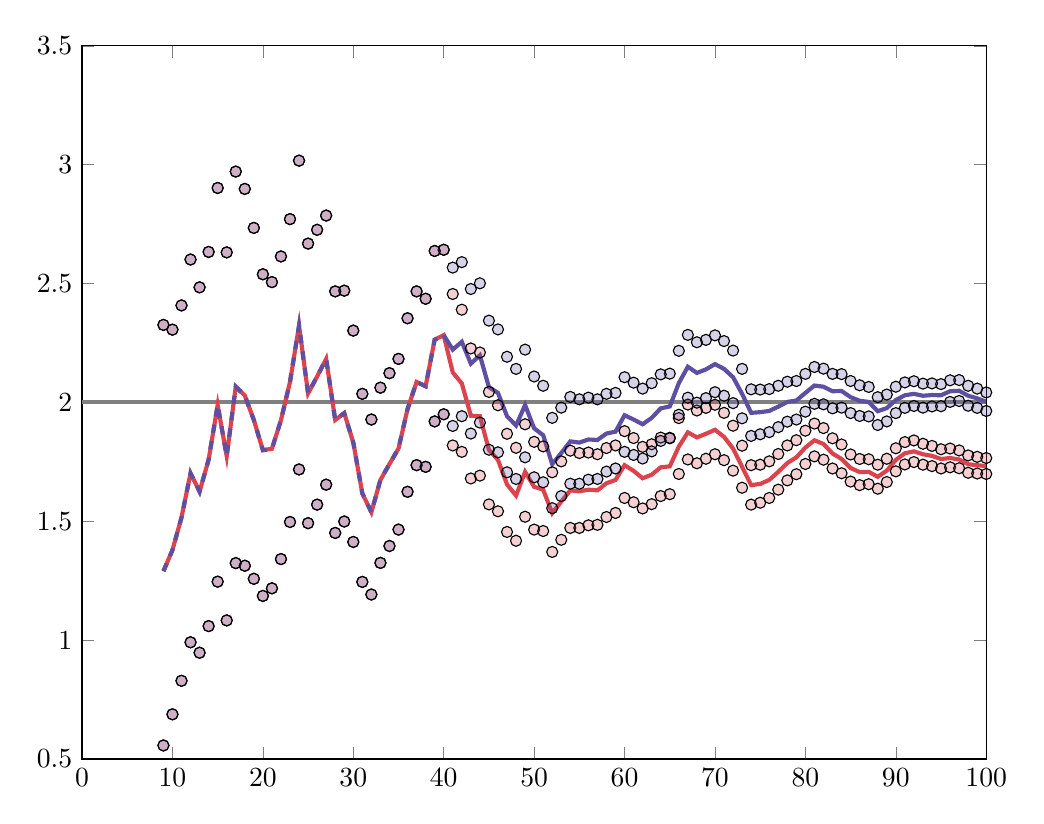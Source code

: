 % This file was created by matlab2tikz.
%
%The latest updates can be retrieved from
%  http://www.mathworks.com/matlabcentral/fileexchange/22022-matlab2tikz-matlab2tikz
%where you can also make suggestions and rate matlab2tikz.
%
\definecolor{mycolor1}{rgb}{0.853,0.265,0.308}%
\definecolor{mycolor2}{rgb}{0.369,0.31,0.635}%
%
\begin{tikzpicture}

\begin{axis}[%
width=4.521in,
height=3.566in,
at={(0.758in,0.481in)},
scale only axis,
xmin=0,
xmax=100,
ymin=0.5,
ymax=3.5,
axis background/.style={fill=white}
]
\addplot [color=gray, line width=1.5pt, forget plot]
  table[row sep=crcr]{%
0	2\\
100	2\\
};

\addplot[area legend, draw=none, only marks, fill=mycolor1, fill opacity=0.25, forget plot]
table[row sep=crcr] {%
x	y\\
9	0.557\\
10	0.688\\
11	0.829\\
12	0.991\\
13	0.947\\
14	1.059\\
15	1.246\\
16	1.083\\
17	1.324\\
18	1.313\\
19	1.258\\
20	1.186\\
21	1.218\\
22	1.341\\
23	1.497\\
24	1.718\\
25	1.492\\
26	1.57\\
27	1.654\\
28	1.451\\
29	1.499\\
30	1.413\\
31	1.245\\
32	1.192\\
33	1.325\\
34	1.396\\
35	1.465\\
36	1.624\\
37	1.736\\
38	1.729\\
39	1.92\\
40	1.95\\
41	1.819\\
42	1.792\\
43	1.68\\
44	1.692\\
45	1.571\\
46	1.542\\
47	1.455\\
48	1.418\\
49	1.519\\
50	1.465\\
51	1.459\\
52	1.371\\
53	1.422\\
54	1.472\\
55	1.472\\
56	1.483\\
57	1.485\\
58	1.518\\
59	1.535\\
60	1.598\\
61	1.58\\
62	1.554\\
63	1.572\\
64	1.606\\
65	1.614\\
66	1.699\\
67	1.76\\
68	1.744\\
69	1.763\\
70	1.782\\
71	1.757\\
72	1.713\\
73	1.641\\
74	1.57\\
75	1.578\\
76	1.598\\
77	1.633\\
78	1.672\\
79	1.698\\
80	1.741\\
81	1.773\\
82	1.759\\
83	1.722\\
84	1.702\\
85	1.667\\
86	1.652\\
87	1.656\\
88	1.637\\
89	1.665\\
90	1.71\\
91	1.739\\
92	1.749\\
93	1.738\\
94	1.732\\
95	1.722\\
96	1.727\\
97	1.723\\
98	1.704\\
99	1.701\\
100	1.699\\
100	1.766\\
99	1.771\\
98	1.777\\
97	1.798\\
96	1.806\\
95	1.803\\
94	1.817\\
93	1.826\\
92	1.84\\
91	1.833\\
90	1.807\\
89	1.763\\
88	1.738\\
87	1.761\\
86	1.762\\
85	1.781\\
84	1.823\\
83	1.849\\
82	1.892\\
81	1.911\\
80	1.881\\
79	1.841\\
78	1.819\\
77	1.783\\
76	1.752\\
75	1.738\\
74	1.736\\
73	1.818\\
72	1.902\\
71	1.956\\
70	1.99\\
69	1.977\\
68	1.966\\
67	1.991\\
66	1.934\\
65	1.851\\
64	1.852\\
63	1.824\\
62	1.813\\
61	1.85\\
60	1.879\\
59	1.819\\
58	1.808\\
57	1.782\\
56	1.789\\
55	1.787\\
54	1.797\\
53	1.752\\
52	1.706\\
51	1.815\\
50	1.834\\
49	1.908\\
48	1.809\\
47	1.868\\
46	1.988\\
45	2.044\\
44	2.21\\
43	2.227\\
42	2.39\\
41	2.456\\
40	2.642\\
39	2.637\\
38	2.436\\
37	2.467\\
36	2.354\\
35	2.183\\
34	2.123\\
33	2.062\\
32	1.928\\
31	2.036\\
30	2.302\\
29	2.47\\
28	2.467\\
27	2.786\\
26	2.726\\
25	2.668\\
24	3.017\\
23	2.771\\
22	2.614\\
21	2.506\\
20	2.539\\
19	2.734\\
18	2.898\\
17	2.971\\
16	2.631\\
15	2.902\\
14	2.633\\
13	2.484\\
12	2.601\\
11	2.408\\
10	2.306\\
9	2.326\\
}--cycle;

\addplot[area legend, draw=none, only marks, fill=mycolor2, fill opacity=0.25, forget plot]
table[row sep=crcr] {%
x	y\\
9	0.557\\
10	0.688\\
11	0.829\\
12	0.991\\
13	0.947\\
14	1.059\\
15	1.246\\
16	1.083\\
17	1.324\\
18	1.313\\
19	1.258\\
20	1.186\\
21	1.218\\
22	1.341\\
23	1.497\\
24	1.718\\
25	1.492\\
26	1.57\\
27	1.654\\
28	1.451\\
29	1.499\\
30	1.413\\
31	1.245\\
32	1.192\\
33	1.325\\
34	1.396\\
35	1.465\\
36	1.624\\
37	1.736\\
38	1.729\\
39	1.92\\
40	1.95\\
41	1.901\\
42	1.942\\
43	1.869\\
44	1.915\\
45	1.801\\
46	1.79\\
47	1.706\\
48	1.678\\
49	1.769\\
50	1.685\\
51	1.664\\
52	1.555\\
53	1.606\\
54	1.658\\
55	1.658\\
56	1.675\\
57	1.678\\
58	1.709\\
59	1.722\\
60	1.792\\
61	1.779\\
62	1.764\\
63	1.794\\
64	1.838\\
65	1.849\\
66	1.948\\
67	2.02\\
68	1.999\\
69	2.018\\
70	2.043\\
71	2.028\\
72	1.997\\
73	1.933\\
74	1.859\\
75	1.866\\
76	1.875\\
77	1.896\\
78	1.919\\
79	1.928\\
80	1.961\\
81	1.994\\
82	1.992\\
83	1.975\\
84	1.978\\
85	1.955\\
86	1.943\\
87	1.941\\
88	1.905\\
89	1.92\\
90	1.955\\
91	1.977\\
92	1.985\\
93	1.978\\
94	1.983\\
95	1.984\\
96	2.002\\
97	2.006\\
98	1.986\\
99	1.977\\
100	1.964\\
100	2.042\\
99	2.058\\
98	2.07\\
97	2.094\\
96	2.093\\
95	2.077\\
94	2.08\\
93	2.079\\
92	2.089\\
91	2.084\\
90	2.066\\
89	2.033\\
88	2.022\\
87	2.065\\
86	2.072\\
85	2.09\\
84	2.119\\
83	2.12\\
82	2.142\\
81	2.149\\
80	2.12\\
79	2.09\\
78	2.087\\
77	2.07\\
76	2.056\\
75	2.054\\
74	2.055\\
73	2.141\\
72	2.218\\
71	2.258\\
70	2.282\\
69	2.263\\
68	2.253\\
67	2.284\\
66	2.217\\
65	2.121\\
64	2.118\\
63	2.081\\
62	2.058\\
61	2.083\\
60	2.106\\
59	2.04\\
58	2.036\\
57	2.013\\
56	2.02\\
55	2.013\\
54	2.023\\
53	1.978\\
52	1.935\\
51	2.07\\
50	2.109\\
49	2.222\\
48	2.141\\
47	2.192\\
46	2.307\\
45	2.344\\
44	2.501\\
43	2.477\\
42	2.59\\
41	2.567\\
40	2.642\\
39	2.637\\
38	2.436\\
37	2.467\\
36	2.354\\
35	2.183\\
34	2.123\\
33	2.062\\
32	1.928\\
31	2.036\\
30	2.302\\
29	2.47\\
28	2.467\\
27	2.786\\
26	2.726\\
25	2.668\\
24	3.017\\
23	2.771\\
22	2.614\\
21	2.506\\
20	2.539\\
19	2.734\\
18	2.898\\
17	2.971\\
16	2.631\\
15	2.902\\
14	2.633\\
13	2.484\\
12	2.601\\
11	2.408\\
10	2.306\\
9	2.326\\
}--cycle;
\addplot [color=mycolor1, line width=1.5pt, forget plot]
  table[row sep=crcr]{%
9	1.29\\
10	1.379\\
11	1.516\\
12	1.702\\
13	1.625\\
14	1.759\\
15	1.989\\
16	1.774\\
17	2.066\\
18	2.029\\
19	1.926\\
20	1.799\\
21	1.805\\
22	1.925\\
23	2.086\\
24	2.323\\
25	2.038\\
26	2.109\\
27	2.183\\
28	1.926\\
29	1.955\\
30	1.831\\
31	1.617\\
32	1.538\\
33	1.674\\
34	1.741\\
35	1.806\\
36	1.972\\
37	2.086\\
38	2.068\\
39	2.264\\
40	2.283\\
41	2.126\\
42	2.08\\
43	1.944\\
44	1.942\\
45	1.8\\
46	1.758\\
47	1.655\\
48	1.608\\
49	1.708\\
50	1.645\\
51	1.633\\
52	1.534\\
53	1.583\\
54	1.63\\
55	1.626\\
56	1.633\\
57	1.63\\
58	1.66\\
59	1.674\\
60	1.736\\
61	1.712\\
62	1.681\\
63	1.696\\
64	1.727\\
65	1.731\\
66	1.814\\
67	1.874\\
68	1.853\\
69	1.868\\
70	1.885\\
71	1.855\\
72	1.806\\
73	1.729\\
74	1.652\\
75	1.657\\
76	1.674\\
77	1.708\\
78	1.745\\
79	1.769\\
80	1.81\\
81	1.841\\
82	1.825\\
83	1.785\\
84	1.762\\
85	1.724\\
86	1.707\\
87	1.708\\
88	1.687\\
89	1.713\\
90	1.758\\
91	1.786\\
92	1.794\\
93	1.782\\
94	1.775\\
95	1.762\\
96	1.766\\
97	1.76\\
98	1.74\\
99	1.736\\
100	1.732\\
};
\addplot [color=mycolor2, dashed, line width=1.5pt, forget plot]
  table[row sep=crcr]{%
9	1.29\\
10	1.379\\
11	1.516\\
12	1.702\\
13	1.625\\
14	1.759\\
15	1.989\\
16	1.774\\
17	2.066\\
18	2.029\\
19	1.926\\
20	1.799\\
21	1.805\\
22	1.925\\
23	2.086\\
24	2.323\\
25	2.038\\
26	2.109\\
27	2.183\\
28	1.926\\
29	1.955\\
30	1.831\\
31	1.617\\
32	1.538\\
33	1.674\\
34	1.741\\
35	1.806\\
36	1.972\\
37	2.086\\
38	2.068\\
39	2.264\\
40	2.283\\
};
\addplot [color=mycolor2, line width=1.5pt, forget plot]
  table[row sep=crcr]{%
40	2.283\\
41	2.222\\
42	2.255\\
43	2.163\\
44	2.198\\
45	2.064\\
46	2.04\\
47	1.942\\
48	1.903\\
49	1.989\\
50	1.891\\
51	1.862\\
52	1.74\\
53	1.787\\
54	1.836\\
55	1.831\\
56	1.844\\
57	1.842\\
58	1.869\\
59	1.877\\
60	1.946\\
61	1.928\\
62	1.908\\
63	1.935\\
64	1.975\\
65	1.983\\
66	2.081\\
67	2.15\\
68	2.124\\
69	2.139\\
70	2.161\\
71	2.141\\
72	2.106\\
73	2.036\\
74	1.956\\
75	1.959\\
76	1.964\\
77	1.982\\
78	2.002\\
79	2.008\\
80	2.04\\
81	2.071\\
82	2.066\\
83	2.047\\
84	2.048\\
85	2.022\\
86	2.007\\
87	2.002\\
88	1.963\\
89	1.976\\
90	2.01\\
91	2.03\\
92	2.036\\
93	2.028\\
94	2.031\\
95	2.03\\
96	2.047\\
97	2.049\\
98	2.028\\
99	2.017\\
100	2.003\\
};
\end{axis}
\end{tikzpicture}%